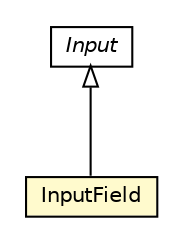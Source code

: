 #!/usr/local/bin/dot
#
# Class diagram 
# Generated by UMLGraph version R5_6-24-gf6e263 (http://www.umlgraph.org/)
#

digraph G {
	edge [fontname="Helvetica",fontsize=10,labelfontname="Helvetica",labelfontsize=10];
	node [fontname="Helvetica",fontsize=10,shape=plaintext];
	nodesep=0.25;
	ranksep=0.5;
	// org.universAAL.middleware.ui.rdf.InputField
	c230048 [label=<<table title="org.universAAL.middleware.ui.rdf.InputField" border="0" cellborder="1" cellspacing="0" cellpadding="2" port="p" bgcolor="lemonChiffon" href="./InputField.html">
		<tr><td><table border="0" cellspacing="0" cellpadding="1">
<tr><td align="center" balign="center"> InputField </td></tr>
		</table></td></tr>
		</table>>, URL="./InputField.html", fontname="Helvetica", fontcolor="black", fontsize=10.0];
	// org.universAAL.middleware.ui.rdf.Input
	c230050 [label=<<table title="org.universAAL.middleware.ui.rdf.Input" border="0" cellborder="1" cellspacing="0" cellpadding="2" port="p" href="./Input.html">
		<tr><td><table border="0" cellspacing="0" cellpadding="1">
<tr><td align="center" balign="center"><font face="Helvetica-Oblique"> Input </font></td></tr>
		</table></td></tr>
		</table>>, URL="./Input.html", fontname="Helvetica", fontcolor="black", fontsize=10.0];
	//org.universAAL.middleware.ui.rdf.InputField extends org.universAAL.middleware.ui.rdf.Input
	c230050:p -> c230048:p [dir=back,arrowtail=empty];
}

